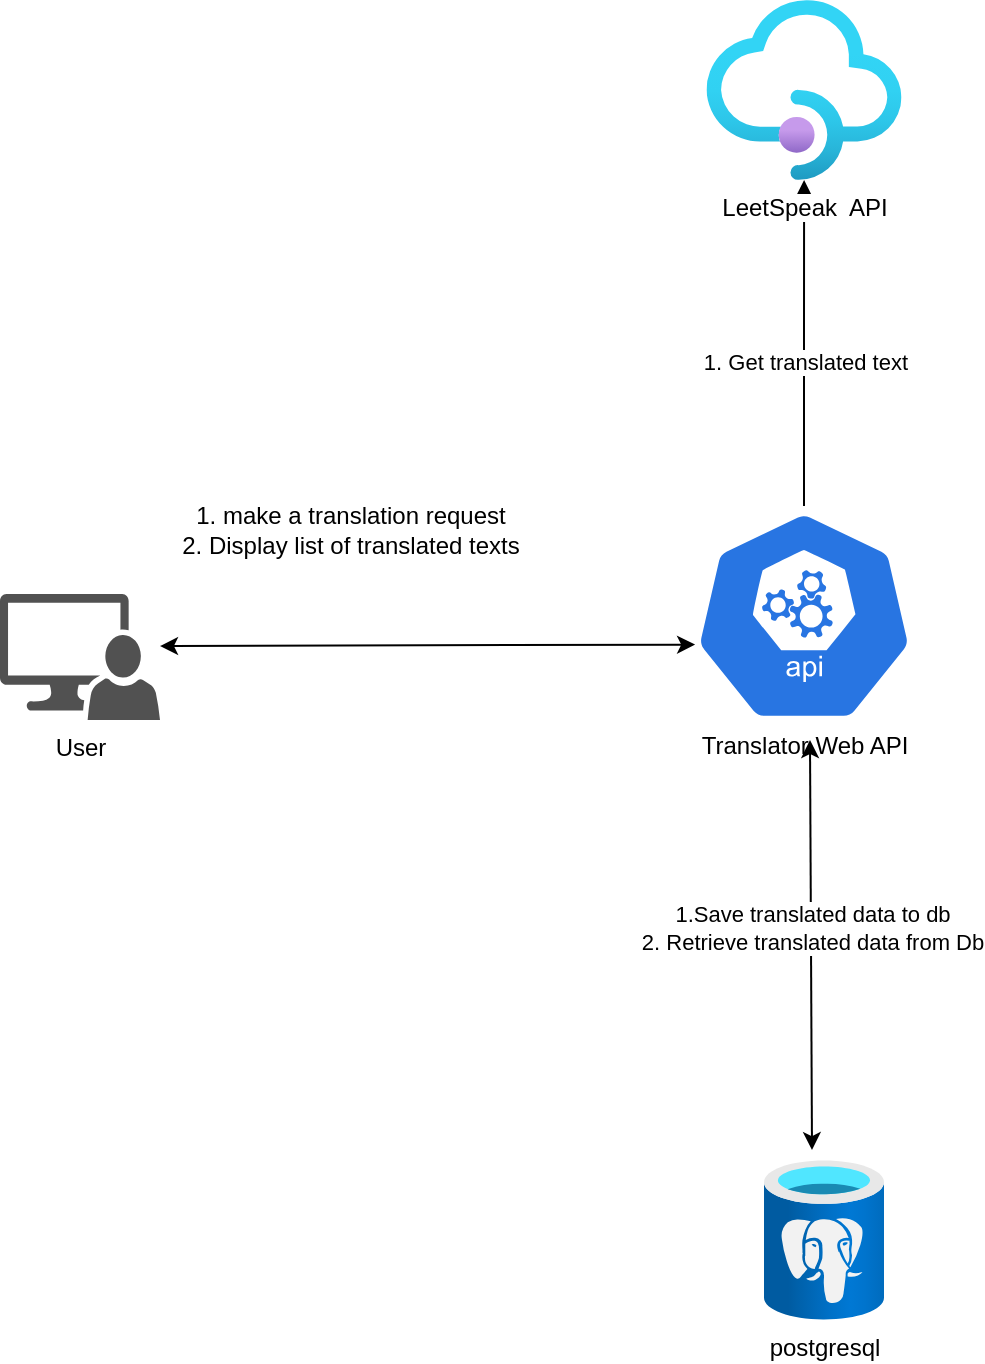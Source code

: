 <mxfile version="22.0.2" type="device">
  <diagram name="Page-1" id="QC7uMzF0r-m4A9Yy3OIU">
    <mxGraphModel dx="1434" dy="750" grid="1" gridSize="10" guides="1" tooltips="1" connect="1" arrows="1" fold="1" page="1" pageScale="1" pageWidth="850" pageHeight="1100" math="0" shadow="0">
      <root>
        <mxCell id="0" />
        <mxCell id="1" parent="0" />
        <mxCell id="PZRUnClTYt8PRt46bsb8-24" style="edgeStyle=orthogonalEdgeStyle;rounded=0;orthogonalLoop=1;jettySize=auto;html=1;exitX=0.5;exitY=0;exitDx=0;exitDy=0;exitPerimeter=0;" edge="1" parent="1" source="PZRUnClTYt8PRt46bsb8-1" target="PZRUnClTYt8PRt46bsb8-2">
          <mxGeometry relative="1" as="geometry" />
        </mxCell>
        <mxCell id="PZRUnClTYt8PRt46bsb8-26" value="1. Get translated text&amp;nbsp;" style="edgeLabel;html=1;align=center;verticalAlign=middle;resizable=0;points=[];" vertex="1" connectable="0" parent="PZRUnClTYt8PRt46bsb8-24">
          <mxGeometry x="-0.117" y="-2" relative="1" as="geometry">
            <mxPoint as="offset" />
          </mxGeometry>
        </mxCell>
        <mxCell id="PZRUnClTYt8PRt46bsb8-1" value="&lt;br&gt;&lt;br&gt;&lt;br&gt;&lt;br&gt;&lt;br&gt;&lt;br&gt;&lt;br&gt;&lt;br&gt;&lt;br&gt;Translator Web API" style="sketch=0;html=1;dashed=0;whitespace=wrap;fillColor=#2875E2;strokeColor=#ffffff;points=[[0.005,0.63,0],[0.1,0.2,0],[0.9,0.2,0],[0.5,0,0],[0.995,0.63,0],[0.72,0.99,0],[0.5,1,0],[0.28,0.99,0]];shape=mxgraph.kubernetes.icon;prIcon=api" vertex="1" parent="1">
          <mxGeometry x="392" y="393" width="110" height="110" as="geometry" />
        </mxCell>
        <mxCell id="PZRUnClTYt8PRt46bsb8-2" value="LeetSpeak&amp;nbsp; API" style="aspect=fixed;html=1;points=[];align=center;image;fontSize=12;image=img/lib/azure2/app_services/API_Management_Services.svg;fillColor=#FFCCCC;" vertex="1" parent="1">
          <mxGeometry x="398.25" y="140" width="97.5" height="90" as="geometry" />
        </mxCell>
        <mxCell id="PZRUnClTYt8PRt46bsb8-3" value="postgresql" style="aspect=fixed;html=1;points=[];align=center;image;fontSize=12;image=img/lib/azure2/databases/Azure_Database_PostgreSQL_Server.svg;fillColor=#3399FF;gradientColor=#3399FF;" vertex="1" parent="1">
          <mxGeometry x="427" y="720" width="60" height="80" as="geometry" />
        </mxCell>
        <mxCell id="PZRUnClTYt8PRt46bsb8-5" value="User" style="sketch=0;pointerEvents=1;shadow=0;dashed=0;html=1;strokeColor=none;labelPosition=center;verticalLabelPosition=bottom;verticalAlign=top;align=center;fillColor=#515151;shape=mxgraph.mscae.system_center.admin_console" vertex="1" parent="1">
          <mxGeometry x="45" y="437" width="80" height="63" as="geometry" />
        </mxCell>
        <mxCell id="PZRUnClTYt8PRt46bsb8-17" value="" style="endArrow=classic;startArrow=classic;html=1;rounded=0;exitX=1;exitY=0.413;exitDx=0;exitDy=0;exitPerimeter=0;entryX=0.005;entryY=0.63;entryDx=0;entryDy=0;entryPerimeter=0;" edge="1" parent="1" source="PZRUnClTYt8PRt46bsb8-5" target="PZRUnClTYt8PRt46bsb8-1">
          <mxGeometry width="50" height="50" relative="1" as="geometry">
            <mxPoint x="113.04" y="474.019" as="sourcePoint" />
            <mxPoint x="371" y="465" as="targetPoint" />
          </mxGeometry>
        </mxCell>
        <mxCell id="PZRUnClTYt8PRt46bsb8-18" value="1. make a translation request&lt;br&gt;2. Display list of translated texts" style="text;html=1;align=center;verticalAlign=middle;resizable=0;points=[];autosize=1;strokeColor=none;fillColor=none;" vertex="1" parent="1">
          <mxGeometry x="125" y="385" width="190" height="40" as="geometry" />
        </mxCell>
        <mxCell id="PZRUnClTYt8PRt46bsb8-19" value="" style="endArrow=classic;startArrow=classic;html=1;rounded=0;exitX=0.4;exitY=-0.062;exitDx=0;exitDy=0;exitPerimeter=0;" edge="1" parent="1">
          <mxGeometry width="50" height="50" relative="1" as="geometry">
            <mxPoint x="451" y="715.04" as="sourcePoint" />
            <mxPoint x="450" y="510" as="targetPoint" />
            <Array as="points" />
          </mxGeometry>
        </mxCell>
        <mxCell id="PZRUnClTYt8PRt46bsb8-25" value="1.Save translated data to db&lt;br&gt;2. Retrieve translated data from Db" style="edgeLabel;html=1;align=center;verticalAlign=middle;resizable=0;points=[];" vertex="1" connectable="0" parent="PZRUnClTYt8PRt46bsb8-19">
          <mxGeometry x="0.083" relative="1" as="geometry">
            <mxPoint as="offset" />
          </mxGeometry>
        </mxCell>
      </root>
    </mxGraphModel>
  </diagram>
</mxfile>
